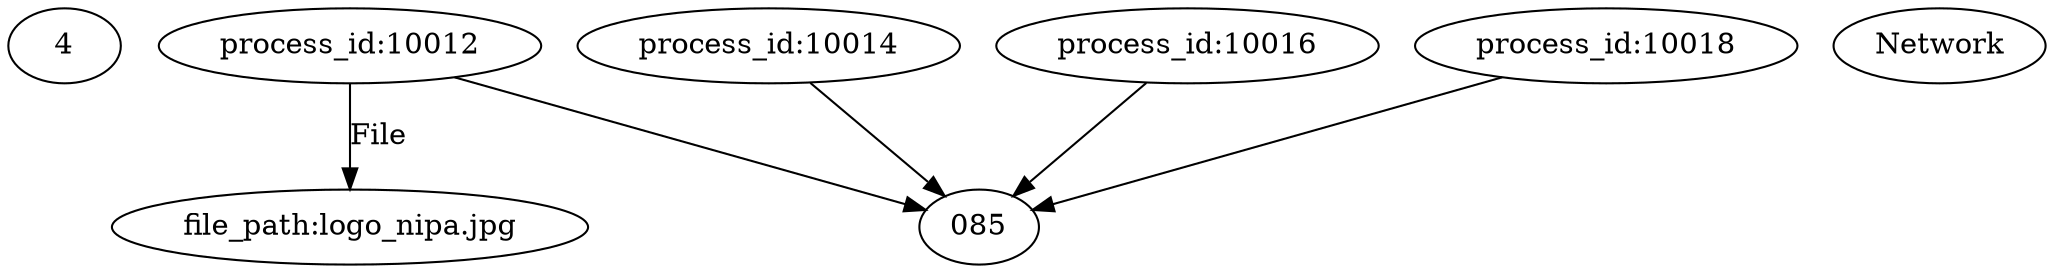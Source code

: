 digraph model {
    4xojoTE1Sw[label="process_id:10012\n"]
    YcdPrGD9LC[label="file_path:logo_nipa.jpg\n"]
    085dZpziV1[label="registry_name:Event_Bus\n"]
    Ftqy7sYBad[label="process_id:10014\n"]
    SKrHW6TRjJ[label="process_id:10016\n"]
    4Dcju0tEn7[label="process_id:10018\n"]
    4xojoTE1Sw -> YcdPrGD9LC [label=File]
    4xojoTE1Sw -> 085dZpziV1 [label=Network]
    Ftqy7sYBad -> 085dZpziV1 [label=Network]
    SKrHW6TRjJ -> 085dZpziV1 [label=Network]
    4Dcju0tEn7 -> 085dZpziV1 [label=Network]
}